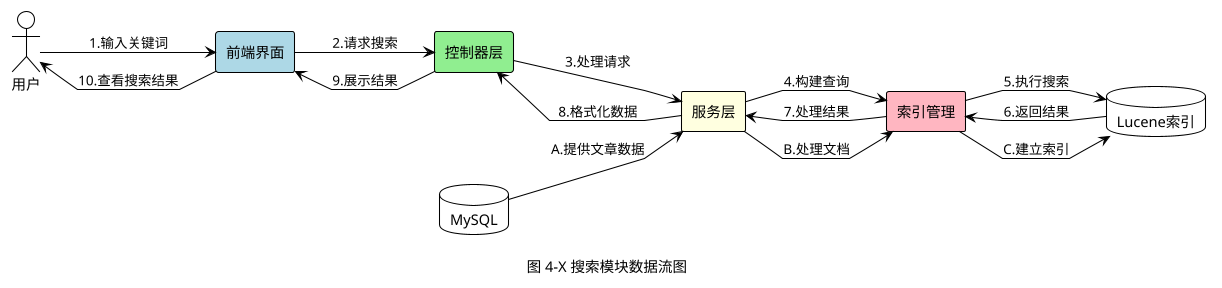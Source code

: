 @startuml
!theme plain
skinparam linetype polyline
skinparam componentStyle rectangle
skinparam dpi 100
skinparam nodesep 70
skinparam ranksep 70

' 简化布局
left to right direction

' 定义主要组件，按层次排列
actor "用户" as User
rectangle "前端界面" as UI #lightblue
rectangle "控制器层" as Controller #lightgreen
rectangle "服务层" as Service #lightyellow
rectangle "索引管理" as IndexManager #lightpink
database "Lucene索引" as LuceneIndex
database "MySQL" as MySQL

' 定义主要流程 - 简化为两个主要路径

' 搜索路径
User --> UI : 1.输入关键词
UI --> Controller : 2.请求搜索
Controller --> Service : 3.处理请求
Service --> IndexManager : 4.构建查询
IndexManager --> LuceneIndex : 5.执行搜索
IndexManager <-- LuceneIndex : 6.返回结果
Service <-- IndexManager : 7.处理结果
Controller <-- Service : 8.格式化数据
UI <-- Controller : 9.展示结果
User <-- UI : 10.查看搜索结果

' 索引构建路径
MySQL --> Service : A.提供文章数据
Service --> IndexManager : B.处理文档
IndexManager --> LuceneIndex : C.建立索引

caption "图 4-X 搜索模块数据流图"
@enduml
